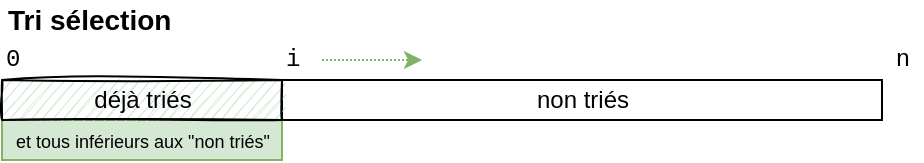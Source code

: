 <mxfile scale="4" border="0">
    <diagram id="_XF6_Xsw8ZZClXzvhntR" name="Page-1">
        <mxGraphModel dx="758" dy="515" grid="1" gridSize="10" guides="1" tooltips="1" connect="1" arrows="1" fold="1" page="1" pageScale="1" pageWidth="583" pageHeight="827" math="0" shadow="0">
            <root>
                <mxCell id="0"/>
                <mxCell id="1" parent="0"/>
                <mxCell id="3" value="" style="whiteSpace=wrap;html=1;rounded=0;fontFamily=Courier New;" parent="1" vertex="1">
                    <mxGeometry x="260" y="80" width="300" height="20" as="geometry"/>
                </mxCell>
                <mxCell id="4" value="0" style="text;html=1;align=left;verticalAlign=middle;resizable=0;points=[];autosize=1;strokeColor=none;fillColor=none;fontFamily=Courier New;" parent="1" vertex="1">
                    <mxGeometry x="120" y="60" width="20" height="20" as="geometry"/>
                </mxCell>
                <mxCell id="38" style="edgeStyle=none;html=1;fillColor=#d5e8d4;strokeColor=#82b366;dashed=1;dashPattern=1 1;" parent="1" source="5" edge="1">
                    <mxGeometry relative="1" as="geometry">
                        <mxPoint x="330" y="70" as="targetPoint"/>
                    </mxGeometry>
                </mxCell>
                <mxCell id="5" value="i" style="text;html=1;align=left;verticalAlign=middle;resizable=0;points=[];autosize=1;strokeColor=none;fillColor=none;fontFamily=Courier New;" parent="1" vertex="1">
                    <mxGeometry x="260" y="60" width="20" height="20" as="geometry"/>
                </mxCell>
                <mxCell id="6" value="n" style="text;html=1;align=center;verticalAlign=middle;resizable=0;points=[];autosize=1;strokeColor=none;fillColor=none;fontFamily=Courier New;" parent="1" vertex="1">
                    <mxGeometry x="560" y="60" width="20" height="20" as="geometry"/>
                </mxCell>
                <mxCell id="10" value="&lt;font face=&quot;Helvetica&quot;&gt;non triés&lt;/font&gt;" style="text;html=1;align=center;verticalAlign=middle;resizable=0;points=[];autosize=1;strokeColor=none;fillColor=none;fontFamily=Courier New;" parent="1" vertex="1">
                    <mxGeometry x="380" y="80" width="60" height="20" as="geometry"/>
                </mxCell>
                <mxCell id="18" value="" style="group;fillColor=#d5e8d4;strokeColor=#82b366;container=0;" parent="1" vertex="1" connectable="0">
                    <mxGeometry x="120" y="100" width="140" height="20" as="geometry"/>
                </mxCell>
                <mxCell id="2" value="" style="rounded=0;whiteSpace=wrap;html=1;fontFamily=Courier New;fillColor=#d5e8d4;strokeColor=#000000;sketch=1;shadow=0;glass=0;" parent="1" vertex="1">
                    <mxGeometry x="120" y="80" width="140" height="20" as="geometry"/>
                </mxCell>
                <mxCell id="19" value="&lt;font face=&quot;Helvetica&quot; style=&quot;font-size: 14px&quot;&gt;Tri sélection&lt;/font&gt;" style="text;html=1;align=left;verticalAlign=middle;resizable=0;points=[];autosize=1;strokeColor=none;fillColor=none;fontSize=14;fontFamily=Courier New;fontStyle=1" parent="1" vertex="1">
                    <mxGeometry x="121" y="40" width="100" height="20" as="geometry"/>
                </mxCell>
                <mxCell id="8" value="&lt;font face=&quot;Helvetica&quot; style=&quot;font-size: 9px&quot;&gt;et tous inférieurs aux &quot;non triés&quot;&lt;/font&gt;" style="text;html=1;align=center;verticalAlign=middle;resizable=0;points=[];autosize=1;strokeColor=none;fillColor=none;fontFamily=Helvetica;" parent="1" vertex="1">
                    <mxGeometry x="120" y="100" width="140" height="20" as="geometry"/>
                </mxCell>
                <mxCell id="7" value="&lt;font face=&quot;Helvetica&quot;&gt;déjà triés&lt;/font&gt;" style="text;html=1;align=center;verticalAlign=middle;resizable=0;points=[];autosize=1;strokeColor=none;fillColor=none;fontFamily=Courier New;" parent="1" vertex="1">
                    <mxGeometry x="160" y="80" width="60" height="20" as="geometry"/>
                </mxCell>
            </root>
        </mxGraphModel>
    </diagram>
</mxfile>